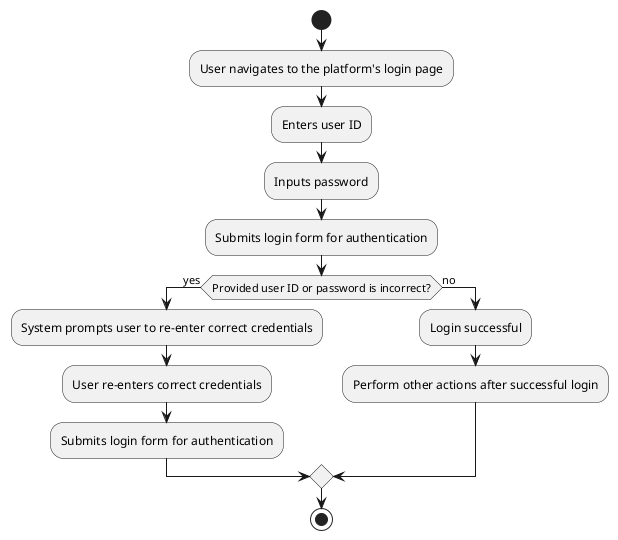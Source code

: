 @startuml

start
:User navigates to the platform's login page;
:Enters user ID;
:Inputs password;
:Submits login form for authentication;

if (Provided user ID or password is incorrect?) then (yes)
  :System prompts user to re-enter correct credentials;
  :User re-enters correct credentials;
  :Submits login form for authentication;
else (no)
  :Login successful;
  :Perform other actions after successful login;
endif

stop
@enduml
